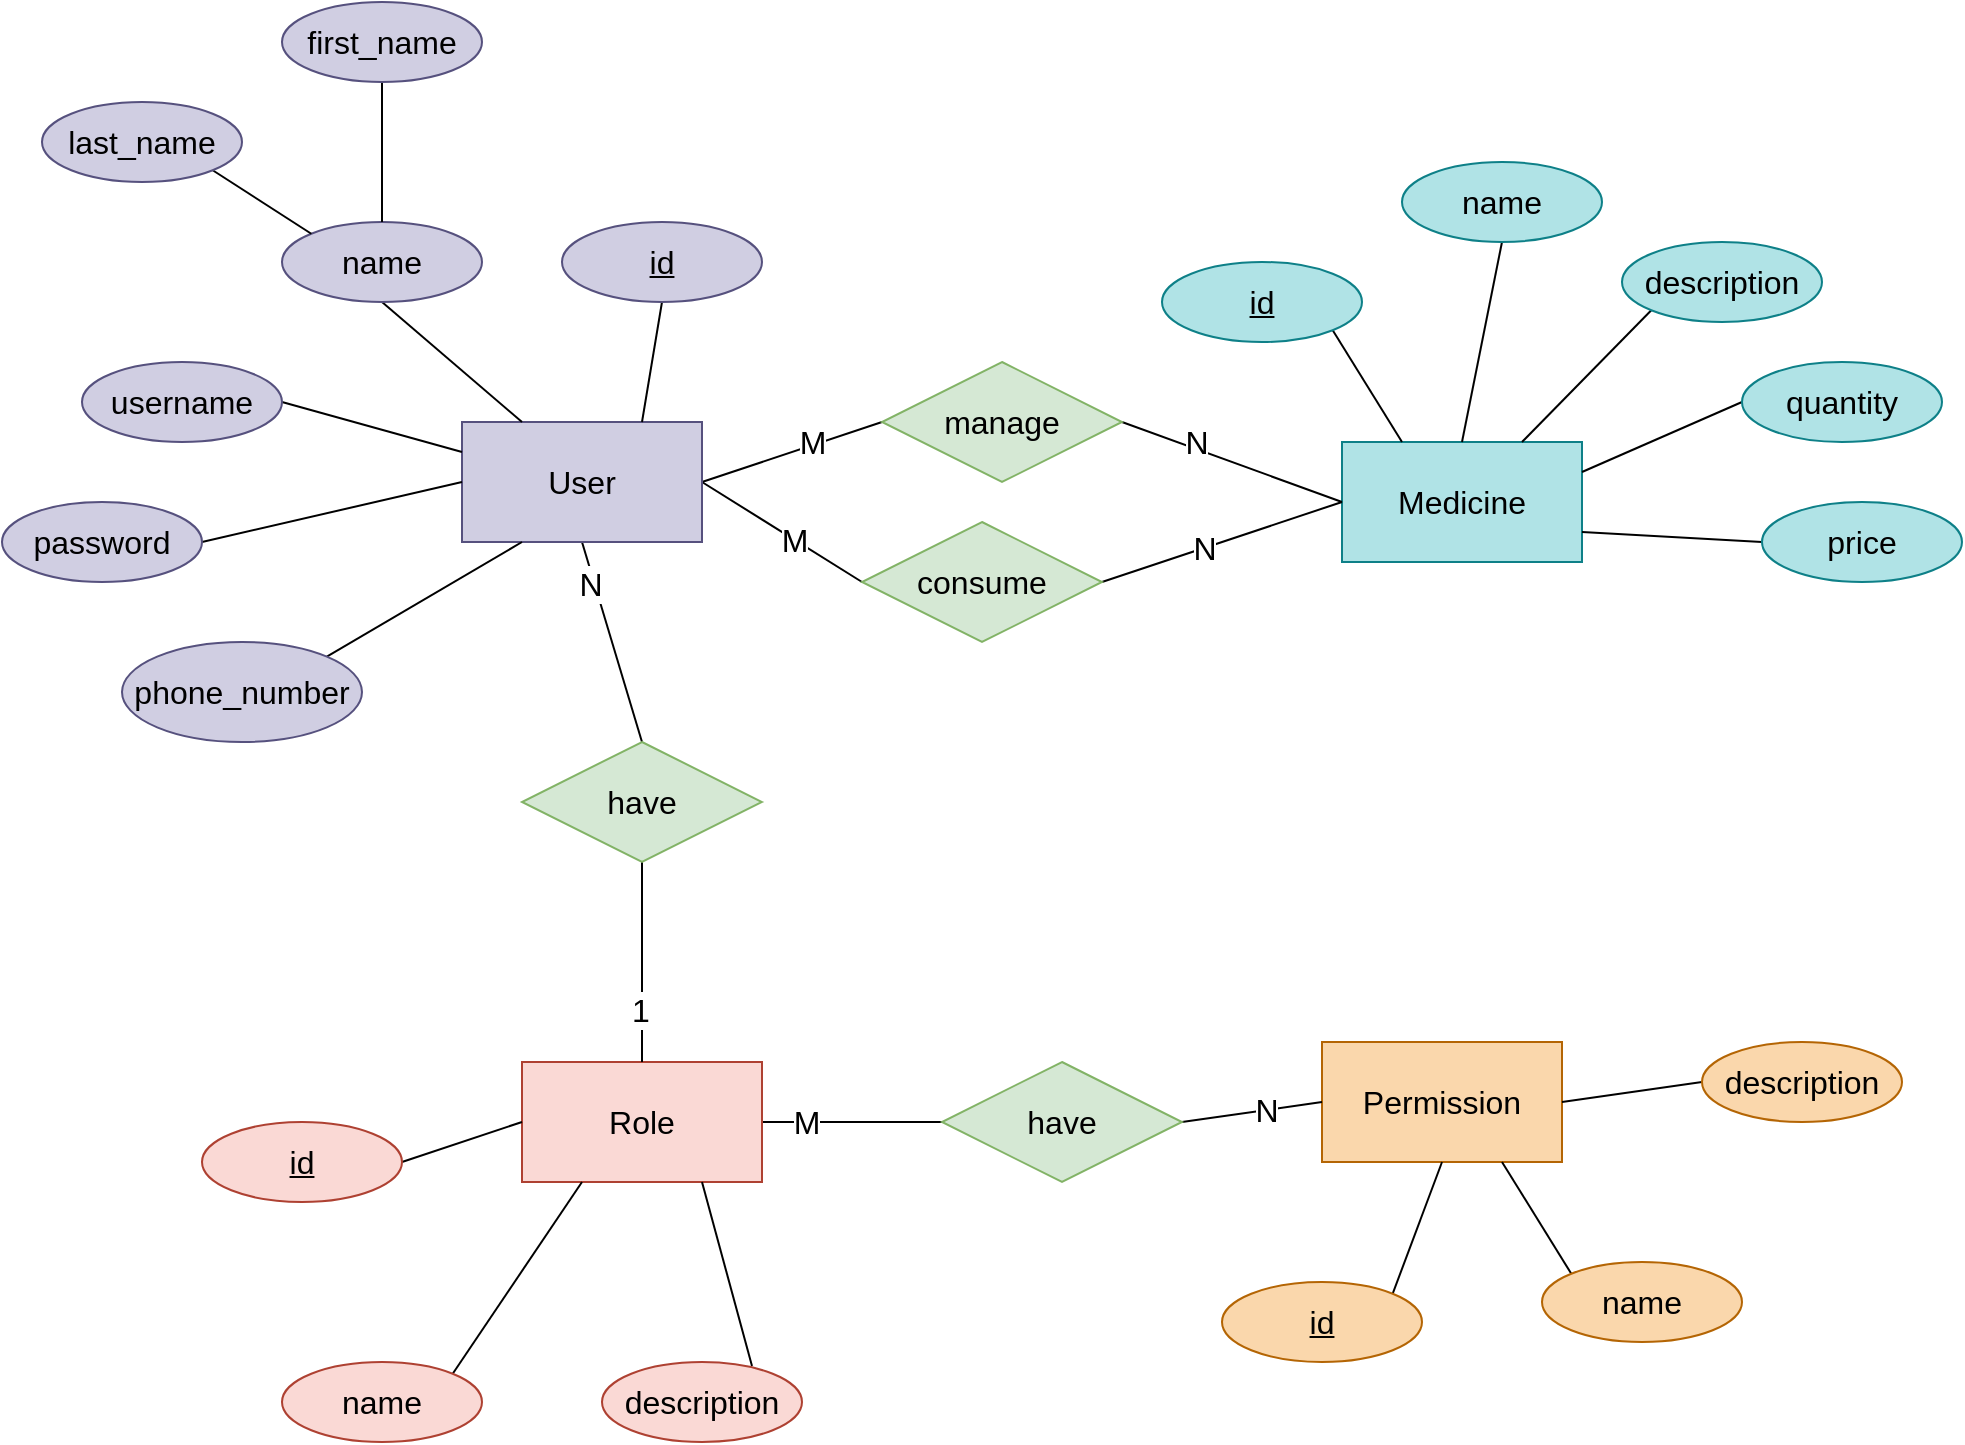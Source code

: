 <mxfile version="20.7.4" type="device"><diagram id="cA6v0te7kfhciCwFXXiM" name="Page-1"><mxGraphModel dx="1620" dy="1664" grid="1" gridSize="10" guides="1" tooltips="1" connect="1" arrows="1" fold="1" page="0" pageScale="1" pageWidth="1169" pageHeight="827" math="0" shadow="0"><root><mxCell id="0"/><mxCell id="1" parent="0"/><mxCell id="l_8r7NWwl4I1Lpiuw-Iy-43" style="edgeStyle=none;curved=1;rounded=0;orthogonalLoop=1;jettySize=auto;html=1;exitX=0.5;exitY=1;exitDx=0;exitDy=0;entryX=0.5;entryY=0;entryDx=0;entryDy=0;fontSize=12;endArrow=none;endFill=0;startSize=14;endSize=14;sourcePerimeterSpacing=8;targetPerimeterSpacing=8;" edge="1" parent="1" source="l_8r7NWwl4I1Lpiuw-Iy-1" target="l_8r7NWwl4I1Lpiuw-Iy-42"><mxGeometry relative="1" as="geometry"/></mxCell><mxCell id="l_8r7NWwl4I1Lpiuw-Iy-49" value="N" style="edgeLabel;html=1;align=center;verticalAlign=middle;resizable=0;points=[];fontSize=16;" vertex="1" connectable="0" parent="l_8r7NWwl4I1Lpiuw-Iy-43"><mxGeometry x="-0.6" y="-2" relative="1" as="geometry"><mxPoint as="offset"/></mxGeometry></mxCell><mxCell id="l_8r7NWwl4I1Lpiuw-Iy-53" style="edgeStyle=none;curved=1;rounded=0;orthogonalLoop=1;jettySize=auto;html=1;exitX=1;exitY=0.5;exitDx=0;exitDy=0;entryX=0;entryY=0.5;entryDx=0;entryDy=0;fontSize=12;endArrow=none;endFill=0;startSize=14;endSize=14;sourcePerimeterSpacing=8;targetPerimeterSpacing=8;" edge="1" parent="1" source="l_8r7NWwl4I1Lpiuw-Iy-1" target="l_8r7NWwl4I1Lpiuw-Iy-52"><mxGeometry relative="1" as="geometry"/></mxCell><mxCell id="l_8r7NWwl4I1Lpiuw-Iy-59" value="M" style="edgeLabel;html=1;align=center;verticalAlign=middle;resizable=0;points=[];fontSize=16;" vertex="1" connectable="0" parent="l_8r7NWwl4I1Lpiuw-Iy-53"><mxGeometry x="0.144" relative="1" as="geometry"><mxPoint as="offset"/></mxGeometry></mxCell><mxCell id="l_8r7NWwl4I1Lpiuw-Iy-56" style="edgeStyle=none;curved=1;rounded=0;orthogonalLoop=1;jettySize=auto;html=1;exitX=1;exitY=0.5;exitDx=0;exitDy=0;entryX=0;entryY=0.5;entryDx=0;entryDy=0;fontSize=12;endArrow=none;endFill=0;startSize=14;endSize=14;sourcePerimeterSpacing=8;targetPerimeterSpacing=8;" edge="1" parent="1" source="l_8r7NWwl4I1Lpiuw-Iy-1" target="l_8r7NWwl4I1Lpiuw-Iy-55"><mxGeometry relative="1" as="geometry"/></mxCell><mxCell id="l_8r7NWwl4I1Lpiuw-Iy-61" value="M" style="edgeLabel;html=1;align=center;verticalAlign=middle;resizable=0;points=[];fontSize=16;" vertex="1" connectable="0" parent="l_8r7NWwl4I1Lpiuw-Iy-56"><mxGeometry x="0.226" y="2" relative="1" as="geometry"><mxPoint as="offset"/></mxGeometry></mxCell><mxCell id="l_8r7NWwl4I1Lpiuw-Iy-1" value="User" style="rounded=0;whiteSpace=wrap;html=1;fontSize=16;fillColor=#d0cee2;strokeColor=#56517e;" vertex="1" parent="1"><mxGeometry x="100" y="130" width="120" height="60" as="geometry"/></mxCell><mxCell id="l_8r7NWwl4I1Lpiuw-Iy-10" style="edgeStyle=none;curved=1;rounded=0;orthogonalLoop=1;jettySize=auto;html=1;exitX=0.5;exitY=1;exitDx=0;exitDy=0;entryX=0.75;entryY=0;entryDx=0;entryDy=0;fontSize=12;endArrow=none;startSize=14;endSize=14;sourcePerimeterSpacing=8;targetPerimeterSpacing=8;endFill=0;" edge="1" parent="1" source="l_8r7NWwl4I1Lpiuw-Iy-2" target="l_8r7NWwl4I1Lpiuw-Iy-1"><mxGeometry relative="1" as="geometry"/></mxCell><mxCell id="l_8r7NWwl4I1Lpiuw-Iy-2" value="id" style="ellipse;whiteSpace=wrap;html=1;align=center;fontStyle=4;fontSize=16;fillColor=#d0cee2;strokeColor=#56517e;" vertex="1" parent="1"><mxGeometry x="150" y="30" width="100" height="40" as="geometry"/></mxCell><mxCell id="l_8r7NWwl4I1Lpiuw-Iy-11" style="edgeStyle=none;curved=1;rounded=0;orthogonalLoop=1;jettySize=auto;html=1;exitX=0.5;exitY=1;exitDx=0;exitDy=0;entryX=0.25;entryY=0;entryDx=0;entryDy=0;fontSize=12;endArrow=none;endFill=0;startSize=14;endSize=14;sourcePerimeterSpacing=8;targetPerimeterSpacing=8;" edge="1" parent="1" source="l_8r7NWwl4I1Lpiuw-Iy-3" target="l_8r7NWwl4I1Lpiuw-Iy-1"><mxGeometry relative="1" as="geometry"/></mxCell><mxCell id="l_8r7NWwl4I1Lpiuw-Iy-3" value="name" style="ellipse;whiteSpace=wrap;html=1;align=center;fontSize=16;fillColor=#d0cee2;strokeColor=#56517e;" vertex="1" parent="1"><mxGeometry x="10" y="30" width="100" height="40" as="geometry"/></mxCell><mxCell id="l_8r7NWwl4I1Lpiuw-Iy-12" style="edgeStyle=none;curved=1;rounded=0;orthogonalLoop=1;jettySize=auto;html=1;exitX=1;exitY=0.5;exitDx=0;exitDy=0;entryX=0;entryY=0.25;entryDx=0;entryDy=0;fontSize=12;endArrow=none;endFill=0;startSize=14;endSize=14;sourcePerimeterSpacing=8;targetPerimeterSpacing=8;" edge="1" parent="1" source="l_8r7NWwl4I1Lpiuw-Iy-4" target="l_8r7NWwl4I1Lpiuw-Iy-1"><mxGeometry relative="1" as="geometry"/></mxCell><mxCell id="l_8r7NWwl4I1Lpiuw-Iy-4" value="username" style="ellipse;whiteSpace=wrap;html=1;align=center;fontSize=16;fillColor=#d0cee2;strokeColor=#56517e;" vertex="1" parent="1"><mxGeometry x="-90" y="100" width="100" height="40" as="geometry"/></mxCell><mxCell id="l_8r7NWwl4I1Lpiuw-Iy-13" style="edgeStyle=none;curved=1;rounded=0;orthogonalLoop=1;jettySize=auto;html=1;exitX=1;exitY=0.5;exitDx=0;exitDy=0;entryX=0;entryY=0.5;entryDx=0;entryDy=0;fontSize=12;endArrow=none;endFill=0;startSize=14;endSize=14;sourcePerimeterSpacing=8;targetPerimeterSpacing=8;" edge="1" parent="1" source="l_8r7NWwl4I1Lpiuw-Iy-5" target="l_8r7NWwl4I1Lpiuw-Iy-1"><mxGeometry relative="1" as="geometry"/></mxCell><mxCell id="l_8r7NWwl4I1Lpiuw-Iy-5" value="password" style="ellipse;whiteSpace=wrap;html=1;align=center;fontSize=16;fillColor=#d0cee2;strokeColor=#56517e;" vertex="1" parent="1"><mxGeometry x="-130" y="170" width="100" height="40" as="geometry"/></mxCell><mxCell id="l_8r7NWwl4I1Lpiuw-Iy-15" style="edgeStyle=none;curved=1;rounded=0;orthogonalLoop=1;jettySize=auto;html=1;exitX=0.5;exitY=1;exitDx=0;exitDy=0;entryX=0.5;entryY=0;entryDx=0;entryDy=0;fontSize=12;endArrow=none;endFill=0;startSize=14;endSize=14;sourcePerimeterSpacing=8;targetPerimeterSpacing=8;" edge="1" parent="1" source="l_8r7NWwl4I1Lpiuw-Iy-6" target="l_8r7NWwl4I1Lpiuw-Iy-3"><mxGeometry relative="1" as="geometry"/></mxCell><mxCell id="l_8r7NWwl4I1Lpiuw-Iy-6" value="first_name" style="ellipse;whiteSpace=wrap;html=1;align=center;fontSize=16;fillColor=#d0cee2;strokeColor=#56517e;" vertex="1" parent="1"><mxGeometry x="10" y="-80" width="100" height="40" as="geometry"/></mxCell><mxCell id="l_8r7NWwl4I1Lpiuw-Iy-16" style="edgeStyle=none;curved=1;rounded=0;orthogonalLoop=1;jettySize=auto;html=1;exitX=1;exitY=1;exitDx=0;exitDy=0;entryX=0;entryY=0;entryDx=0;entryDy=0;fontSize=12;endArrow=none;endFill=0;startSize=14;endSize=14;sourcePerimeterSpacing=8;targetPerimeterSpacing=8;" edge="1" parent="1" source="l_8r7NWwl4I1Lpiuw-Iy-7" target="l_8r7NWwl4I1Lpiuw-Iy-3"><mxGeometry relative="1" as="geometry"/></mxCell><mxCell id="l_8r7NWwl4I1Lpiuw-Iy-7" value="last_name" style="ellipse;whiteSpace=wrap;html=1;align=center;fontSize=16;fillColor=#d0cee2;strokeColor=#56517e;" vertex="1" parent="1"><mxGeometry x="-110" y="-30" width="100" height="40" as="geometry"/></mxCell><mxCell id="l_8r7NWwl4I1Lpiuw-Iy-14" style="edgeStyle=none;curved=1;rounded=0;orthogonalLoop=1;jettySize=auto;html=1;exitX=1;exitY=0;exitDx=0;exitDy=0;entryX=0.25;entryY=1;entryDx=0;entryDy=0;fontSize=12;endArrow=none;endFill=0;startSize=14;endSize=14;sourcePerimeterSpacing=8;targetPerimeterSpacing=8;" edge="1" parent="1" source="l_8r7NWwl4I1Lpiuw-Iy-8" target="l_8r7NWwl4I1Lpiuw-Iy-1"><mxGeometry relative="1" as="geometry"/></mxCell><mxCell id="l_8r7NWwl4I1Lpiuw-Iy-8" value="phone_number" style="ellipse;whiteSpace=wrap;html=1;align=center;fontSize=16;fillColor=#d0cee2;strokeColor=#56517e;" vertex="1" parent="1"><mxGeometry x="-70" y="240" width="120" height="50" as="geometry"/></mxCell><mxCell id="l_8r7NWwl4I1Lpiuw-Iy-17" value="Medicine" style="rounded=0;whiteSpace=wrap;html=1;fontSize=16;fillColor=#b0e3e6;strokeColor=#0e8088;" vertex="1" parent="1"><mxGeometry x="540" y="140" width="120" height="60" as="geometry"/></mxCell><mxCell id="l_8r7NWwl4I1Lpiuw-Iy-23" style="edgeStyle=none;curved=1;rounded=0;orthogonalLoop=1;jettySize=auto;html=1;exitX=1;exitY=1;exitDx=0;exitDy=0;entryX=0.25;entryY=0;entryDx=0;entryDy=0;fontSize=12;endArrow=none;endFill=0;startSize=14;endSize=14;sourcePerimeterSpacing=8;targetPerimeterSpacing=8;" edge="1" parent="1" source="l_8r7NWwl4I1Lpiuw-Iy-18" target="l_8r7NWwl4I1Lpiuw-Iy-17"><mxGeometry relative="1" as="geometry"/></mxCell><mxCell id="l_8r7NWwl4I1Lpiuw-Iy-18" value="id" style="ellipse;whiteSpace=wrap;html=1;align=center;fontStyle=4;fontSize=16;fillColor=#b0e3e6;strokeColor=#0e8088;" vertex="1" parent="1"><mxGeometry x="450" y="50" width="100" height="40" as="geometry"/></mxCell><mxCell id="l_8r7NWwl4I1Lpiuw-Iy-24" style="edgeStyle=none;curved=1;rounded=0;orthogonalLoop=1;jettySize=auto;html=1;exitX=0.5;exitY=1;exitDx=0;exitDy=0;entryX=0.5;entryY=0;entryDx=0;entryDy=0;fontSize=12;endArrow=none;endFill=0;startSize=14;endSize=14;sourcePerimeterSpacing=8;targetPerimeterSpacing=8;" edge="1" parent="1" source="l_8r7NWwl4I1Lpiuw-Iy-19" target="l_8r7NWwl4I1Lpiuw-Iy-17"><mxGeometry relative="1" as="geometry"/></mxCell><mxCell id="l_8r7NWwl4I1Lpiuw-Iy-19" value="name" style="ellipse;whiteSpace=wrap;html=1;align=center;fontSize=16;fillColor=#b0e3e6;strokeColor=#0e8088;" vertex="1" parent="1"><mxGeometry x="570" width="100" height="40" as="geometry"/></mxCell><mxCell id="l_8r7NWwl4I1Lpiuw-Iy-25" style="edgeStyle=none;curved=1;rounded=0;orthogonalLoop=1;jettySize=auto;html=1;exitX=0;exitY=1;exitDx=0;exitDy=0;entryX=0.75;entryY=0;entryDx=0;entryDy=0;fontSize=12;endArrow=none;endFill=0;startSize=14;endSize=14;sourcePerimeterSpacing=8;targetPerimeterSpacing=8;" edge="1" parent="1" source="l_8r7NWwl4I1Lpiuw-Iy-20" target="l_8r7NWwl4I1Lpiuw-Iy-17"><mxGeometry relative="1" as="geometry"/></mxCell><mxCell id="l_8r7NWwl4I1Lpiuw-Iy-20" value="description" style="ellipse;whiteSpace=wrap;html=1;align=center;fontSize=16;fillColor=#b0e3e6;strokeColor=#0e8088;" vertex="1" parent="1"><mxGeometry x="680" y="40" width="100" height="40" as="geometry"/></mxCell><mxCell id="l_8r7NWwl4I1Lpiuw-Iy-26" style="edgeStyle=none;curved=1;rounded=0;orthogonalLoop=1;jettySize=auto;html=1;exitX=0;exitY=0.5;exitDx=0;exitDy=0;entryX=1;entryY=0.25;entryDx=0;entryDy=0;fontSize=12;endArrow=none;endFill=0;startSize=14;endSize=14;sourcePerimeterSpacing=8;targetPerimeterSpacing=8;" edge="1" parent="1" source="l_8r7NWwl4I1Lpiuw-Iy-21" target="l_8r7NWwl4I1Lpiuw-Iy-17"><mxGeometry relative="1" as="geometry"/></mxCell><mxCell id="l_8r7NWwl4I1Lpiuw-Iy-21" value="quantity" style="ellipse;whiteSpace=wrap;html=1;align=center;fontSize=16;fillColor=#b0e3e6;strokeColor=#0e8088;" vertex="1" parent="1"><mxGeometry x="740" y="100" width="100" height="40" as="geometry"/></mxCell><mxCell id="l_8r7NWwl4I1Lpiuw-Iy-27" style="edgeStyle=none;curved=1;rounded=0;orthogonalLoop=1;jettySize=auto;html=1;exitX=0;exitY=0.5;exitDx=0;exitDy=0;entryX=1;entryY=0.75;entryDx=0;entryDy=0;fontSize=12;endArrow=none;endFill=0;startSize=14;endSize=14;sourcePerimeterSpacing=8;targetPerimeterSpacing=8;" edge="1" parent="1" source="l_8r7NWwl4I1Lpiuw-Iy-22" target="l_8r7NWwl4I1Lpiuw-Iy-17"><mxGeometry relative="1" as="geometry"/></mxCell><mxCell id="l_8r7NWwl4I1Lpiuw-Iy-22" value="price" style="ellipse;whiteSpace=wrap;html=1;align=center;fontSize=16;fillColor=#b0e3e6;strokeColor=#0e8088;" vertex="1" parent="1"><mxGeometry x="750" y="170" width="100" height="40" as="geometry"/></mxCell><mxCell id="l_8r7NWwl4I1Lpiuw-Iy-46" style="edgeStyle=none;curved=1;rounded=0;orthogonalLoop=1;jettySize=auto;html=1;exitX=1;exitY=0.5;exitDx=0;exitDy=0;entryX=0;entryY=0.5;entryDx=0;entryDy=0;fontSize=12;endArrow=none;endFill=0;startSize=14;endSize=14;sourcePerimeterSpacing=8;targetPerimeterSpacing=8;" edge="1" parent="1" source="l_8r7NWwl4I1Lpiuw-Iy-28" target="l_8r7NWwl4I1Lpiuw-Iy-45"><mxGeometry relative="1" as="geometry"/></mxCell><mxCell id="l_8r7NWwl4I1Lpiuw-Iy-51" value="M" style="edgeLabel;html=1;align=center;verticalAlign=middle;resizable=0;points=[];fontSize=16;" vertex="1" connectable="0" parent="l_8r7NWwl4I1Lpiuw-Iy-46"><mxGeometry x="-0.511" relative="1" as="geometry"><mxPoint as="offset"/></mxGeometry></mxCell><mxCell id="l_8r7NWwl4I1Lpiuw-Iy-28" value="Role" style="rounded=0;whiteSpace=wrap;html=1;fontSize=16;fillColor=#fad9d5;strokeColor=#ae4132;" vertex="1" parent="1"><mxGeometry x="130" y="450" width="120" height="60" as="geometry"/></mxCell><mxCell id="l_8r7NWwl4I1Lpiuw-Iy-32" style="edgeStyle=none;curved=1;rounded=0;orthogonalLoop=1;jettySize=auto;html=1;exitX=1;exitY=0.5;exitDx=0;exitDy=0;entryX=0;entryY=0.5;entryDx=0;entryDy=0;fontSize=12;endArrow=none;endFill=0;startSize=14;endSize=14;sourcePerimeterSpacing=8;targetPerimeterSpacing=8;" edge="1" parent="1" source="l_8r7NWwl4I1Lpiuw-Iy-29" target="l_8r7NWwl4I1Lpiuw-Iy-28"><mxGeometry relative="1" as="geometry"/></mxCell><mxCell id="l_8r7NWwl4I1Lpiuw-Iy-29" value="id" style="ellipse;whiteSpace=wrap;html=1;align=center;fontStyle=4;fontSize=16;fillColor=#fad9d5;strokeColor=#ae4132;" vertex="1" parent="1"><mxGeometry x="-30" y="480" width="100" height="40" as="geometry"/></mxCell><mxCell id="l_8r7NWwl4I1Lpiuw-Iy-33" style="edgeStyle=none;curved=1;rounded=0;orthogonalLoop=1;jettySize=auto;html=1;exitX=1;exitY=0;exitDx=0;exitDy=0;entryX=0.25;entryY=1;entryDx=0;entryDy=0;fontSize=12;endArrow=none;endFill=0;startSize=14;endSize=14;sourcePerimeterSpacing=8;targetPerimeterSpacing=8;" edge="1" parent="1" source="l_8r7NWwl4I1Lpiuw-Iy-30" target="l_8r7NWwl4I1Lpiuw-Iy-28"><mxGeometry relative="1" as="geometry"/></mxCell><mxCell id="l_8r7NWwl4I1Lpiuw-Iy-30" value="name" style="ellipse;whiteSpace=wrap;html=1;align=center;fontSize=16;fillColor=#fad9d5;strokeColor=#ae4132;" vertex="1" parent="1"><mxGeometry x="10" y="600" width="100" height="40" as="geometry"/></mxCell><mxCell id="l_8r7NWwl4I1Lpiuw-Iy-34" style="edgeStyle=none;curved=1;rounded=0;orthogonalLoop=1;jettySize=auto;html=1;exitX=0.75;exitY=0.05;exitDx=0;exitDy=0;entryX=0.75;entryY=1;entryDx=0;entryDy=0;fontSize=12;endArrow=none;endFill=0;startSize=14;endSize=14;sourcePerimeterSpacing=8;targetPerimeterSpacing=8;exitPerimeter=0;" edge="1" parent="1" source="l_8r7NWwl4I1Lpiuw-Iy-31" target="l_8r7NWwl4I1Lpiuw-Iy-28"><mxGeometry relative="1" as="geometry"/></mxCell><mxCell id="l_8r7NWwl4I1Lpiuw-Iy-31" value="description" style="ellipse;whiteSpace=wrap;html=1;align=center;fontSize=16;fillColor=#fad9d5;strokeColor=#ae4132;" vertex="1" parent="1"><mxGeometry x="170" y="600" width="100" height="40" as="geometry"/></mxCell><mxCell id="l_8r7NWwl4I1Lpiuw-Iy-35" value="Permission" style="rounded=0;whiteSpace=wrap;html=1;fontSize=16;fillColor=#fad7ac;strokeColor=#b46504;" vertex="1" parent="1"><mxGeometry x="530" y="440" width="120" height="60" as="geometry"/></mxCell><mxCell id="l_8r7NWwl4I1Lpiuw-Iy-41" style="edgeStyle=none;curved=1;rounded=0;orthogonalLoop=1;jettySize=auto;html=1;exitX=1;exitY=0;exitDx=0;exitDy=0;entryX=0.5;entryY=1;entryDx=0;entryDy=0;fontSize=12;endArrow=none;endFill=0;startSize=14;endSize=14;sourcePerimeterSpacing=8;targetPerimeterSpacing=8;" edge="1" parent="1" source="l_8r7NWwl4I1Lpiuw-Iy-36" target="l_8r7NWwl4I1Lpiuw-Iy-35"><mxGeometry relative="1" as="geometry"/></mxCell><mxCell id="l_8r7NWwl4I1Lpiuw-Iy-36" value="id" style="ellipse;whiteSpace=wrap;html=1;align=center;fontStyle=4;fontSize=16;fillColor=#fad7ac;strokeColor=#b46504;" vertex="1" parent="1"><mxGeometry x="480" y="560" width="100" height="40" as="geometry"/></mxCell><mxCell id="l_8r7NWwl4I1Lpiuw-Iy-40" style="edgeStyle=none;curved=1;rounded=0;orthogonalLoop=1;jettySize=auto;html=1;exitX=0;exitY=0;exitDx=0;exitDy=0;entryX=0.75;entryY=1;entryDx=0;entryDy=0;fontSize=12;endArrow=none;endFill=0;startSize=14;endSize=14;sourcePerimeterSpacing=8;targetPerimeterSpacing=8;" edge="1" parent="1" source="l_8r7NWwl4I1Lpiuw-Iy-37" target="l_8r7NWwl4I1Lpiuw-Iy-35"><mxGeometry relative="1" as="geometry"/></mxCell><mxCell id="l_8r7NWwl4I1Lpiuw-Iy-37" value="name" style="ellipse;whiteSpace=wrap;html=1;align=center;fontSize=16;fillColor=#fad7ac;strokeColor=#b46504;" vertex="1" parent="1"><mxGeometry x="640" y="550" width="100" height="40" as="geometry"/></mxCell><mxCell id="l_8r7NWwl4I1Lpiuw-Iy-39" style="edgeStyle=none;curved=1;rounded=0;orthogonalLoop=1;jettySize=auto;html=1;exitX=0;exitY=0.5;exitDx=0;exitDy=0;entryX=1;entryY=0.5;entryDx=0;entryDy=0;fontSize=12;endArrow=none;endFill=0;startSize=14;endSize=14;sourcePerimeterSpacing=8;targetPerimeterSpacing=8;" edge="1" parent="1" source="l_8r7NWwl4I1Lpiuw-Iy-38" target="l_8r7NWwl4I1Lpiuw-Iy-35"><mxGeometry relative="1" as="geometry"/></mxCell><mxCell id="l_8r7NWwl4I1Lpiuw-Iy-38" value="description" style="ellipse;whiteSpace=wrap;html=1;align=center;fontSize=16;fillColor=#fad7ac;strokeColor=#b46504;" vertex="1" parent="1"><mxGeometry x="720" y="440" width="100" height="40" as="geometry"/></mxCell><mxCell id="l_8r7NWwl4I1Lpiuw-Iy-44" style="edgeStyle=none;curved=1;rounded=0;orthogonalLoop=1;jettySize=auto;html=1;exitX=0.5;exitY=1;exitDx=0;exitDy=0;entryX=0.5;entryY=0;entryDx=0;entryDy=0;fontSize=12;endArrow=none;endFill=0;startSize=14;endSize=14;sourcePerimeterSpacing=8;targetPerimeterSpacing=8;" edge="1" parent="1" source="l_8r7NWwl4I1Lpiuw-Iy-42" target="l_8r7NWwl4I1Lpiuw-Iy-28"><mxGeometry relative="1" as="geometry"/></mxCell><mxCell id="l_8r7NWwl4I1Lpiuw-Iy-48" value="1" style="edgeLabel;html=1;align=center;verticalAlign=middle;resizable=0;points=[];fontSize=16;" vertex="1" connectable="0" parent="l_8r7NWwl4I1Lpiuw-Iy-44"><mxGeometry x="0.48" y="-1" relative="1" as="geometry"><mxPoint as="offset"/></mxGeometry></mxCell><mxCell id="l_8r7NWwl4I1Lpiuw-Iy-42" value="have" style="shape=rhombus;perimeter=rhombusPerimeter;whiteSpace=wrap;html=1;align=center;fontSize=16;fillColor=#d5e8d4;strokeColor=#82b366;" vertex="1" parent="1"><mxGeometry x="130" y="290" width="120" height="60" as="geometry"/></mxCell><mxCell id="l_8r7NWwl4I1Lpiuw-Iy-47" style="edgeStyle=none;curved=1;rounded=0;orthogonalLoop=1;jettySize=auto;html=1;exitX=1;exitY=0.5;exitDx=0;exitDy=0;entryX=0;entryY=0.5;entryDx=0;entryDy=0;fontSize=12;endArrow=none;endFill=0;startSize=14;endSize=14;sourcePerimeterSpacing=8;targetPerimeterSpacing=8;" edge="1" parent="1" source="l_8r7NWwl4I1Lpiuw-Iy-45" target="l_8r7NWwl4I1Lpiuw-Iy-35"><mxGeometry relative="1" as="geometry"/></mxCell><mxCell id="l_8r7NWwl4I1Lpiuw-Iy-50" value="N" style="edgeLabel;html=1;align=center;verticalAlign=middle;resizable=0;points=[];fontSize=16;" vertex="1" connectable="0" parent="l_8r7NWwl4I1Lpiuw-Iy-47"><mxGeometry x="0.2" relative="1" as="geometry"><mxPoint as="offset"/></mxGeometry></mxCell><mxCell id="l_8r7NWwl4I1Lpiuw-Iy-45" value="have" style="shape=rhombus;perimeter=rhombusPerimeter;whiteSpace=wrap;html=1;align=center;fontSize=16;fillColor=#d5e8d4;strokeColor=#82b366;" vertex="1" parent="1"><mxGeometry x="340" y="450" width="120" height="60" as="geometry"/></mxCell><mxCell id="l_8r7NWwl4I1Lpiuw-Iy-54" style="edgeStyle=none;curved=1;rounded=0;orthogonalLoop=1;jettySize=auto;html=1;exitX=1;exitY=0.5;exitDx=0;exitDy=0;entryX=0;entryY=0.5;entryDx=0;entryDy=0;fontSize=12;endArrow=none;endFill=0;startSize=14;endSize=14;sourcePerimeterSpacing=8;targetPerimeterSpacing=8;" edge="1" parent="1" source="l_8r7NWwl4I1Lpiuw-Iy-52" target="l_8r7NWwl4I1Lpiuw-Iy-17"><mxGeometry relative="1" as="geometry"/></mxCell><mxCell id="l_8r7NWwl4I1Lpiuw-Iy-58" value="N" style="edgeLabel;html=1;align=center;verticalAlign=middle;resizable=0;points=[];fontSize=16;" vertex="1" connectable="0" parent="l_8r7NWwl4I1Lpiuw-Iy-54"><mxGeometry x="-0.15" relative="1" as="geometry"><mxPoint as="offset"/></mxGeometry></mxCell><mxCell id="l_8r7NWwl4I1Lpiuw-Iy-52" value="consume" style="shape=rhombus;perimeter=rhombusPerimeter;whiteSpace=wrap;html=1;align=center;fontSize=16;fillColor=#d5e8d4;strokeColor=#82b366;" vertex="1" parent="1"><mxGeometry x="300" y="180" width="120" height="60" as="geometry"/></mxCell><mxCell id="l_8r7NWwl4I1Lpiuw-Iy-57" style="edgeStyle=none;curved=1;rounded=0;orthogonalLoop=1;jettySize=auto;html=1;exitX=1;exitY=0.5;exitDx=0;exitDy=0;entryX=0;entryY=0.5;entryDx=0;entryDy=0;fontSize=12;endArrow=none;endFill=0;startSize=14;endSize=14;sourcePerimeterSpacing=8;targetPerimeterSpacing=8;" edge="1" parent="1" source="l_8r7NWwl4I1Lpiuw-Iy-55" target="l_8r7NWwl4I1Lpiuw-Iy-17"><mxGeometry relative="1" as="geometry"/></mxCell><mxCell id="l_8r7NWwl4I1Lpiuw-Iy-60" value="N" style="edgeLabel;html=1;align=center;verticalAlign=middle;resizable=0;points=[];fontSize=16;" vertex="1" connectable="0" parent="l_8r7NWwl4I1Lpiuw-Iy-57"><mxGeometry x="-0.363" y="3" relative="1" as="geometry"><mxPoint as="offset"/></mxGeometry></mxCell><mxCell id="l_8r7NWwl4I1Lpiuw-Iy-55" value="manage" style="shape=rhombus;perimeter=rhombusPerimeter;whiteSpace=wrap;html=1;align=center;fontSize=16;fillColor=#d5e8d4;strokeColor=#82b366;" vertex="1" parent="1"><mxGeometry x="310" y="100" width="120" height="60" as="geometry"/></mxCell></root></mxGraphModel></diagram></mxfile>